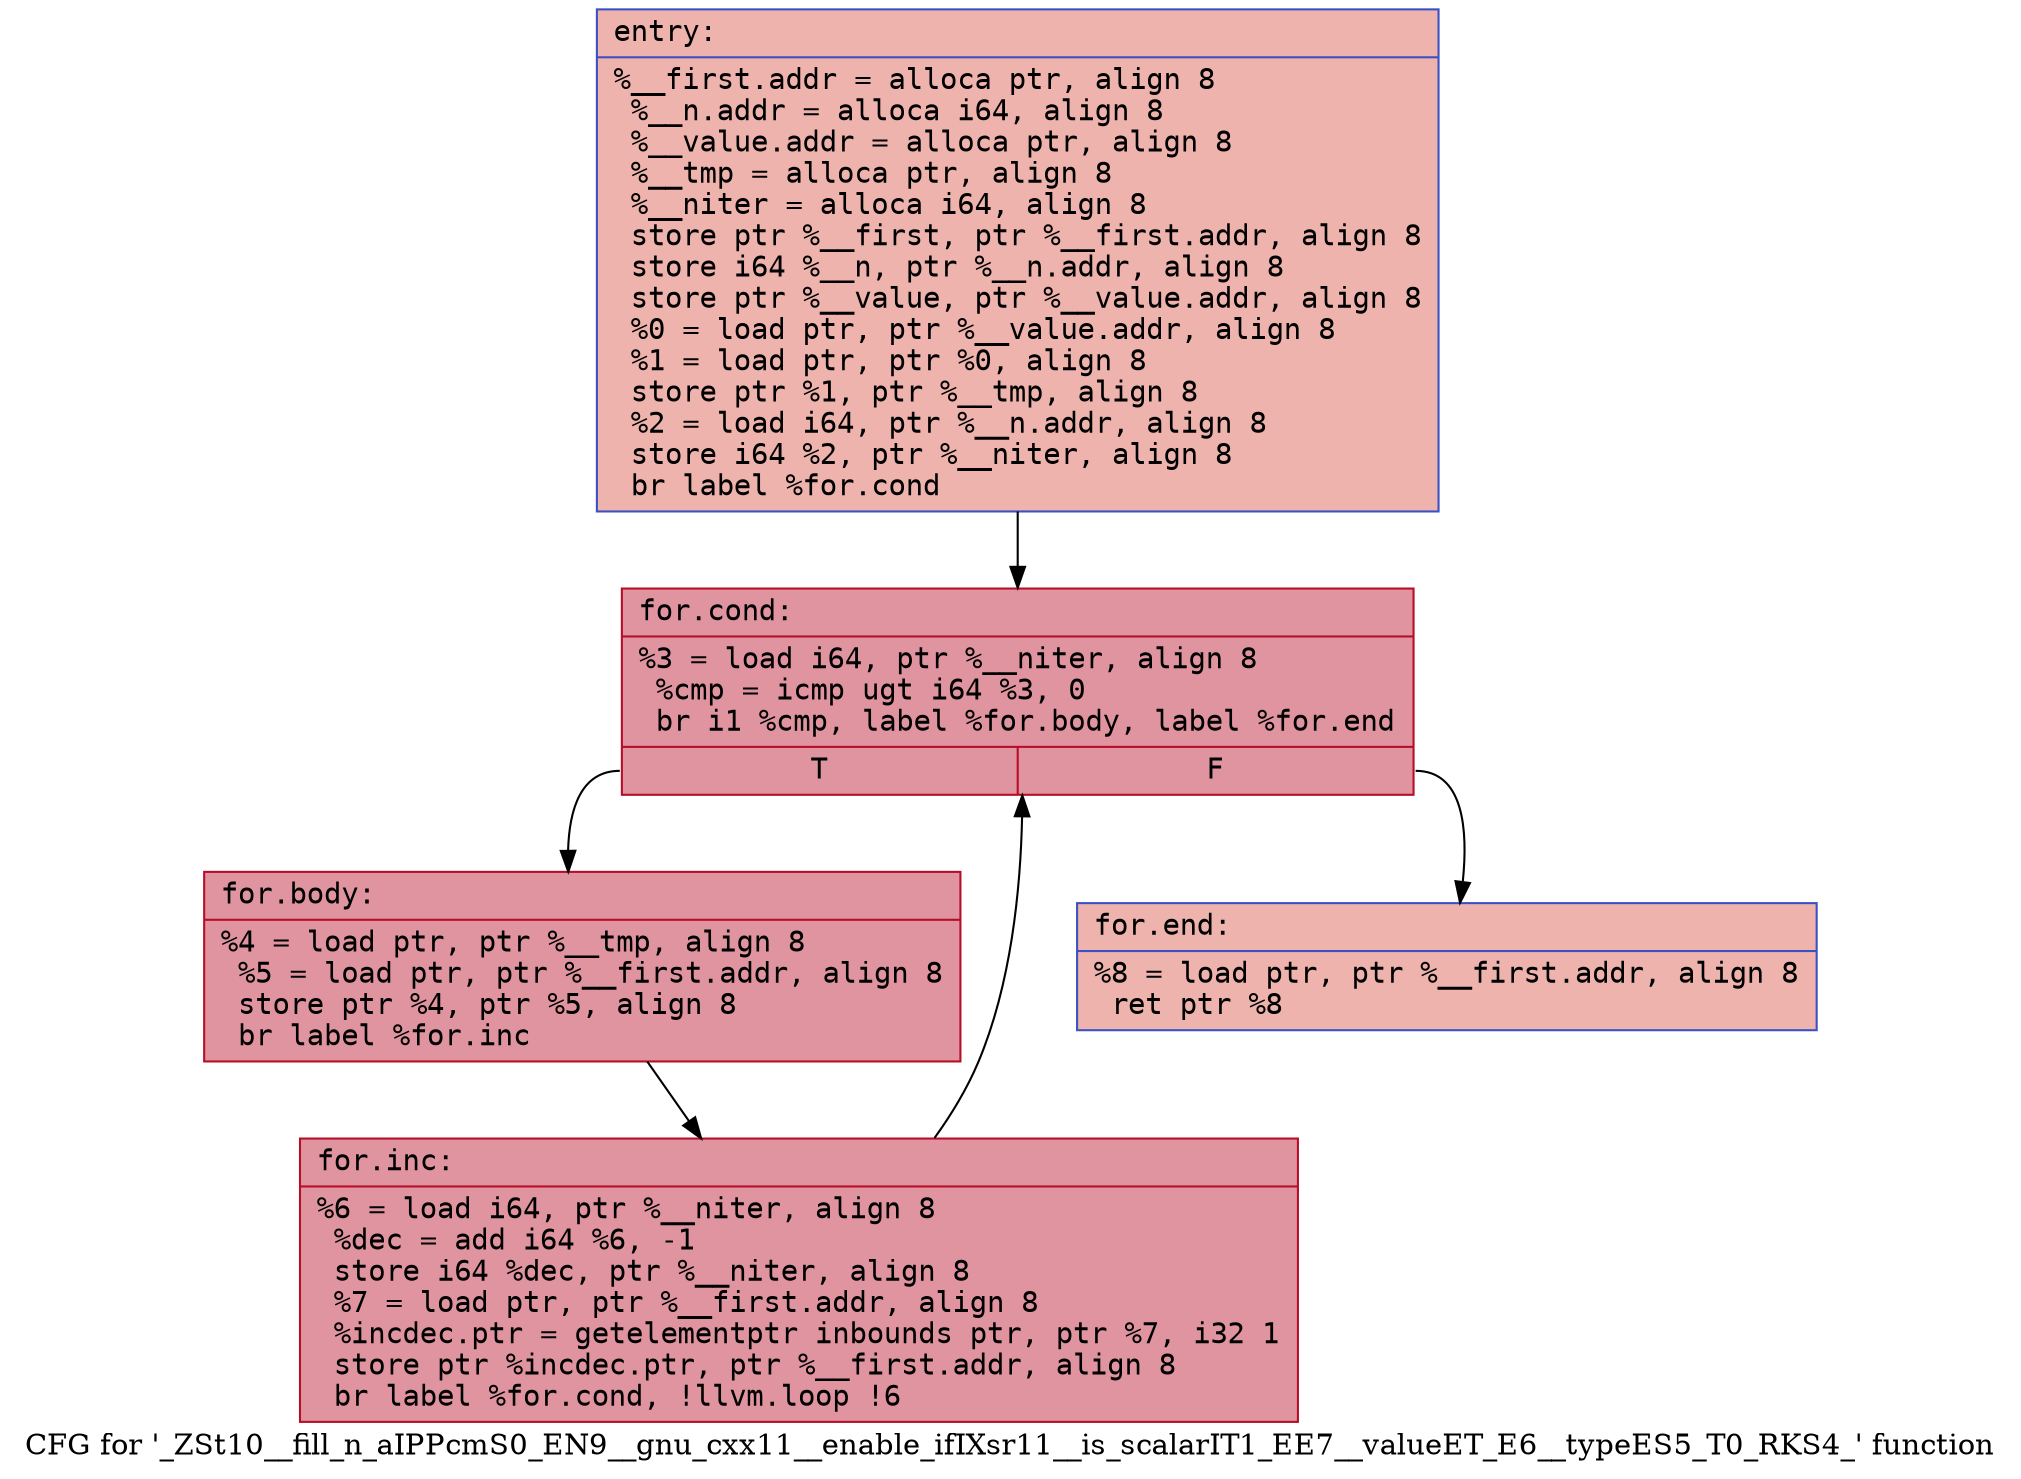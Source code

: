 digraph "CFG for '_ZSt10__fill_n_aIPPcmS0_EN9__gnu_cxx11__enable_ifIXsr11__is_scalarIT1_EE7__valueET_E6__typeES5_T0_RKS4_' function" {
	label="CFG for '_ZSt10__fill_n_aIPPcmS0_EN9__gnu_cxx11__enable_ifIXsr11__is_scalarIT1_EE7__valueET_E6__typeES5_T0_RKS4_' function";

	Node0x561f16554410 [shape=record,color="#3d50c3ff", style=filled, fillcolor="#d6524470" fontname="Courier",label="{entry:\l|  %__first.addr = alloca ptr, align 8\l  %__n.addr = alloca i64, align 8\l  %__value.addr = alloca ptr, align 8\l  %__tmp = alloca ptr, align 8\l  %__niter = alloca i64, align 8\l  store ptr %__first, ptr %__first.addr, align 8\l  store i64 %__n, ptr %__n.addr, align 8\l  store ptr %__value, ptr %__value.addr, align 8\l  %0 = load ptr, ptr %__value.addr, align 8\l  %1 = load ptr, ptr %0, align 8\l  store ptr %1, ptr %__tmp, align 8\l  %2 = load i64, ptr %__n.addr, align 8\l  store i64 %2, ptr %__niter, align 8\l  br label %for.cond\l}"];
	Node0x561f16554410 -> Node0x561f16554ba0[tooltip="entry -> for.cond\nProbability 100.00%" ];
	Node0x561f16554ba0 [shape=record,color="#b70d28ff", style=filled, fillcolor="#b70d2870" fontname="Courier",label="{for.cond:\l|  %3 = load i64, ptr %__niter, align 8\l  %cmp = icmp ugt i64 %3, 0\l  br i1 %cmp, label %for.body, label %for.end\l|{<s0>T|<s1>F}}"];
	Node0x561f16554ba0:s0 -> Node0x561f16554d50[tooltip="for.cond -> for.body\nProbability 96.88%" ];
	Node0x561f16554ba0:s1 -> Node0x561f16554dd0[tooltip="for.cond -> for.end\nProbability 3.12%" ];
	Node0x561f16554d50 [shape=record,color="#b70d28ff", style=filled, fillcolor="#b70d2870" fontname="Courier",label="{for.body:\l|  %4 = load ptr, ptr %__tmp, align 8\l  %5 = load ptr, ptr %__first.addr, align 8\l  store ptr %4, ptr %5, align 8\l  br label %for.inc\l}"];
	Node0x561f16554d50 -> Node0x561f16555230[tooltip="for.body -> for.inc\nProbability 100.00%" ];
	Node0x561f16555230 [shape=record,color="#b70d28ff", style=filled, fillcolor="#b70d2870" fontname="Courier",label="{for.inc:\l|  %6 = load i64, ptr %__niter, align 8\l  %dec = add i64 %6, -1\l  store i64 %dec, ptr %__niter, align 8\l  %7 = load ptr, ptr %__first.addr, align 8\l  %incdec.ptr = getelementptr inbounds ptr, ptr %7, i32 1\l  store ptr %incdec.ptr, ptr %__first.addr, align 8\l  br label %for.cond, !llvm.loop !6\l}"];
	Node0x561f16555230 -> Node0x561f16554ba0[tooltip="for.inc -> for.cond\nProbability 100.00%" ];
	Node0x561f16554dd0 [shape=record,color="#3d50c3ff", style=filled, fillcolor="#d6524470" fontname="Courier",label="{for.end:\l|  %8 = load ptr, ptr %__first.addr, align 8\l  ret ptr %8\l}"];
}
